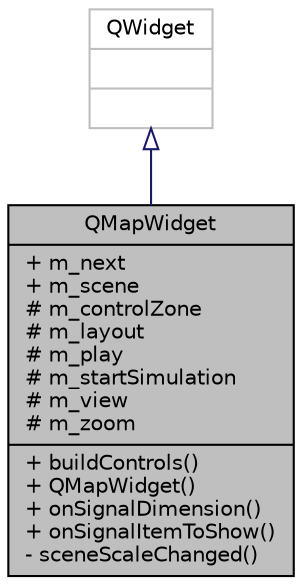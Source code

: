 digraph "QMapWidget"
{
 // INTERACTIVE_SVG=YES
  bgcolor="transparent";
  edge [fontname="Helvetica",fontsize="10",labelfontname="Helvetica",labelfontsize="10"];
  node [fontname="Helvetica",fontsize="10",shape=record];
  Node1 [label="{QMapWidget\n|+ m_next\l+ m_scene\l# m_controlZone\l# m_layout\l# m_play\l# m_startSimulation\l# m_view\l# m_zoom\l|+ buildControls()\l+ QMapWidget()\l+ onSignalDimension()\l+ onSignalItemToShow()\l- sceneScaleChanged()\l}",height=0.2,width=0.4,color="black", fillcolor="grey75", style="filled", fontcolor="black"];
  Node2 -> Node1 [dir="back",color="midnightblue",fontsize="10",style="solid",arrowtail="onormal",fontname="Helvetica"];
  Node2 [label="{QWidget\n||}",height=0.2,width=0.4,color="grey75"];
}
